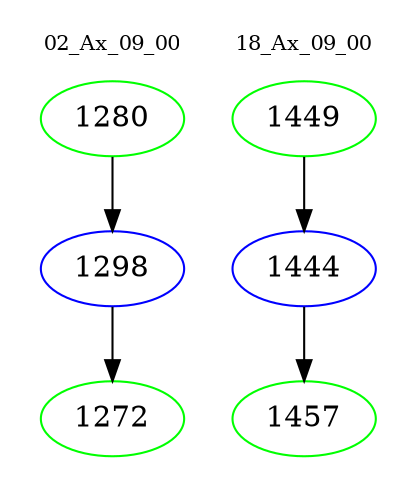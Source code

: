 digraph{
subgraph cluster_0 {
color = white
label = "02_Ax_09_00";
fontsize=10;
T0_1280 [label="1280", color="green"]
T0_1280 -> T0_1298 [color="black"]
T0_1298 [label="1298", color="blue"]
T0_1298 -> T0_1272 [color="black"]
T0_1272 [label="1272", color="green"]
}
subgraph cluster_1 {
color = white
label = "18_Ax_09_00";
fontsize=10;
T1_1449 [label="1449", color="green"]
T1_1449 -> T1_1444 [color="black"]
T1_1444 [label="1444", color="blue"]
T1_1444 -> T1_1457 [color="black"]
T1_1457 [label="1457", color="green"]
}
}

